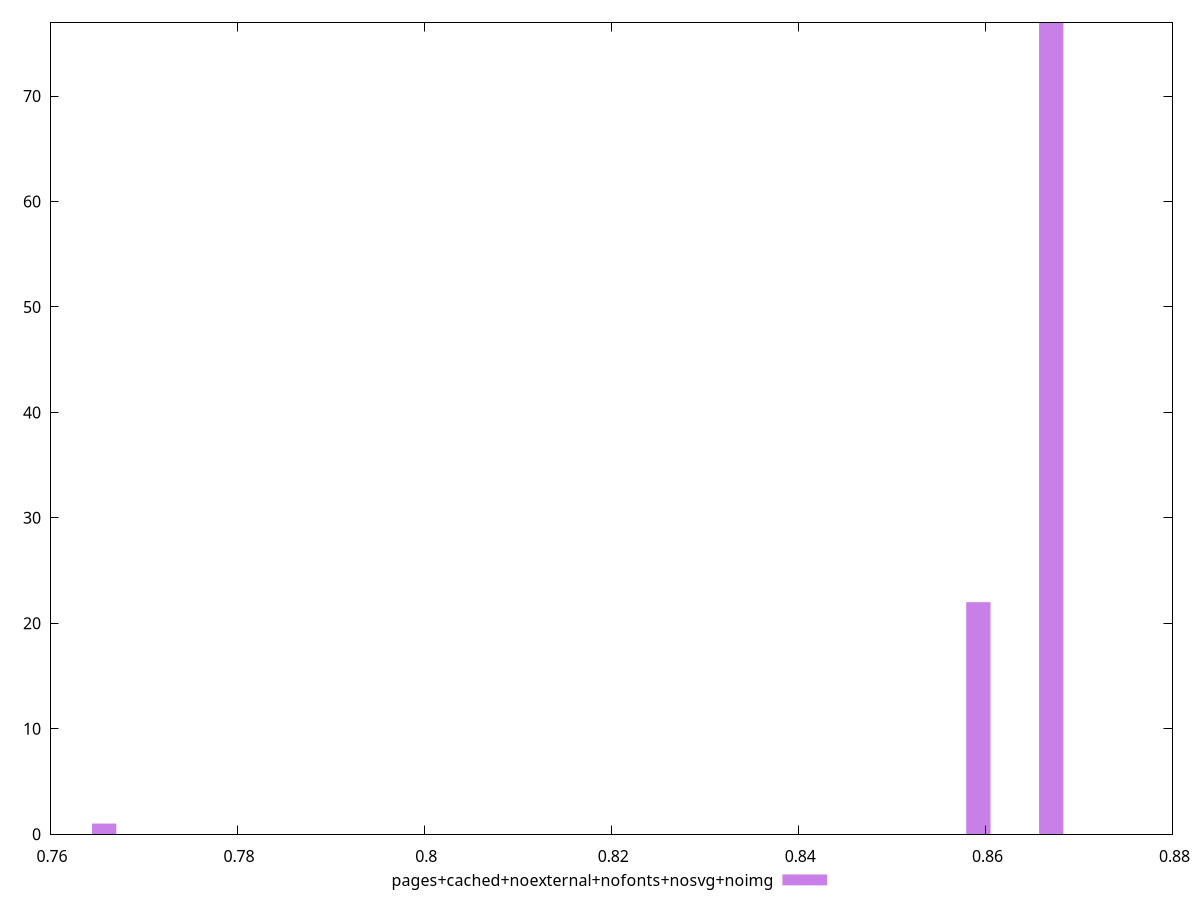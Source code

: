 $_pagesCachedNoexternalNofontsNosvgNoimg <<EOF
0.8592469440060211 22
0.8670346806586436 77
0.7657941041745505 1
EOF
set key outside below
set terminal pngcairo
set output "report_00005_2020-11-02T22-26-11.212Z/uses-http2/pages+cached+noexternal+nofonts+nosvg+noimg//hist.png"
set yrange [0:77]
set boxwidth 0.002595912217540849
set style fill transparent solid 0.5 noborder
plot $_pagesCachedNoexternalNofontsNosvgNoimg title "pages+cached+noexternal+nofonts+nosvg+noimg" with boxes ,